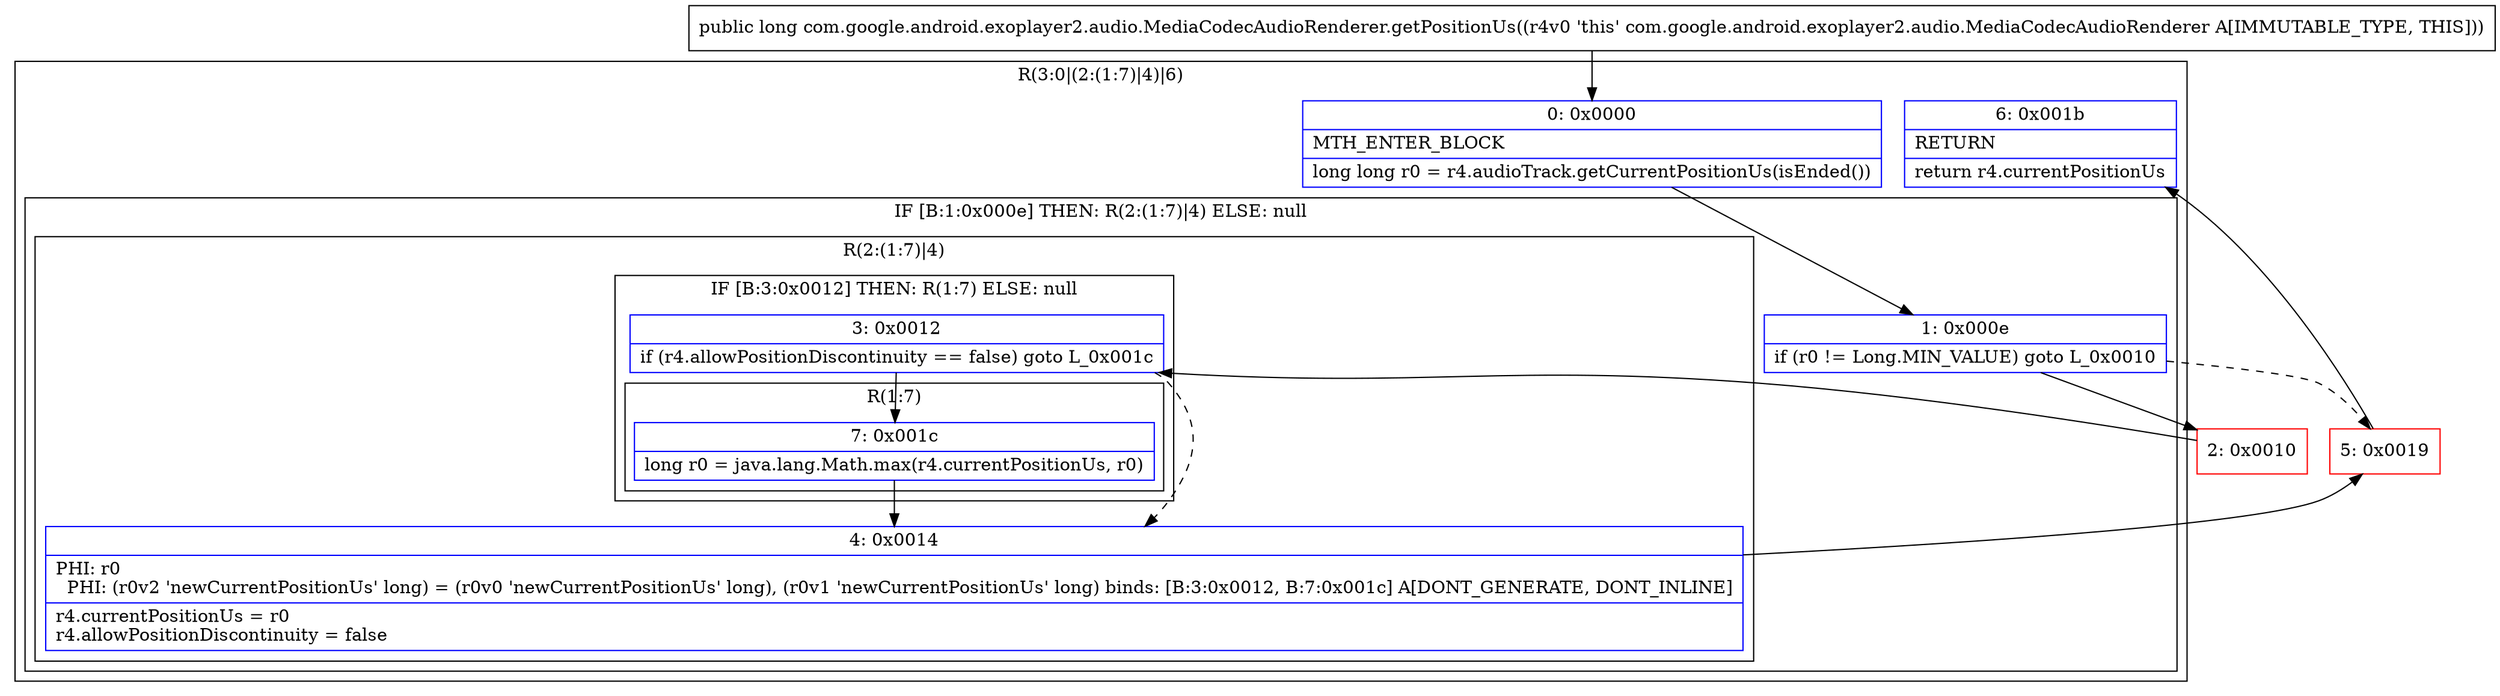 digraph "CFG forcom.google.android.exoplayer2.audio.MediaCodecAudioRenderer.getPositionUs()J" {
subgraph cluster_Region_880987985 {
label = "R(3:0|(2:(1:7)|4)|6)";
node [shape=record,color=blue];
Node_0 [shape=record,label="{0\:\ 0x0000|MTH_ENTER_BLOCK\l|long long r0 = r4.audioTrack.getCurrentPositionUs(isEnded())\l}"];
subgraph cluster_IfRegion_521807977 {
label = "IF [B:1:0x000e] THEN: R(2:(1:7)|4) ELSE: null";
node [shape=record,color=blue];
Node_1 [shape=record,label="{1\:\ 0x000e|if (r0 != Long.MIN_VALUE) goto L_0x0010\l}"];
subgraph cluster_Region_264112247 {
label = "R(2:(1:7)|4)";
node [shape=record,color=blue];
subgraph cluster_IfRegion_1130736120 {
label = "IF [B:3:0x0012] THEN: R(1:7) ELSE: null";
node [shape=record,color=blue];
Node_3 [shape=record,label="{3\:\ 0x0012|if (r4.allowPositionDiscontinuity == false) goto L_0x001c\l}"];
subgraph cluster_Region_1376164810 {
label = "R(1:7)";
node [shape=record,color=blue];
Node_7 [shape=record,label="{7\:\ 0x001c|long r0 = java.lang.Math.max(r4.currentPositionUs, r0)\l}"];
}
}
Node_4 [shape=record,label="{4\:\ 0x0014|PHI: r0 \l  PHI: (r0v2 'newCurrentPositionUs' long) = (r0v0 'newCurrentPositionUs' long), (r0v1 'newCurrentPositionUs' long) binds: [B:3:0x0012, B:7:0x001c] A[DONT_GENERATE, DONT_INLINE]\l|r4.currentPositionUs = r0\lr4.allowPositionDiscontinuity = false\l}"];
}
}
Node_6 [shape=record,label="{6\:\ 0x001b|RETURN\l|return r4.currentPositionUs\l}"];
}
Node_2 [shape=record,color=red,label="{2\:\ 0x0010}"];
Node_5 [shape=record,color=red,label="{5\:\ 0x0019}"];
MethodNode[shape=record,label="{public long com.google.android.exoplayer2.audio.MediaCodecAudioRenderer.getPositionUs((r4v0 'this' com.google.android.exoplayer2.audio.MediaCodecAudioRenderer A[IMMUTABLE_TYPE, THIS])) }"];
MethodNode -> Node_0;
Node_0 -> Node_1;
Node_1 -> Node_2;
Node_1 -> Node_5[style=dashed];
Node_3 -> Node_4[style=dashed];
Node_3 -> Node_7;
Node_7 -> Node_4;
Node_4 -> Node_5;
Node_2 -> Node_3;
Node_5 -> Node_6;
}

